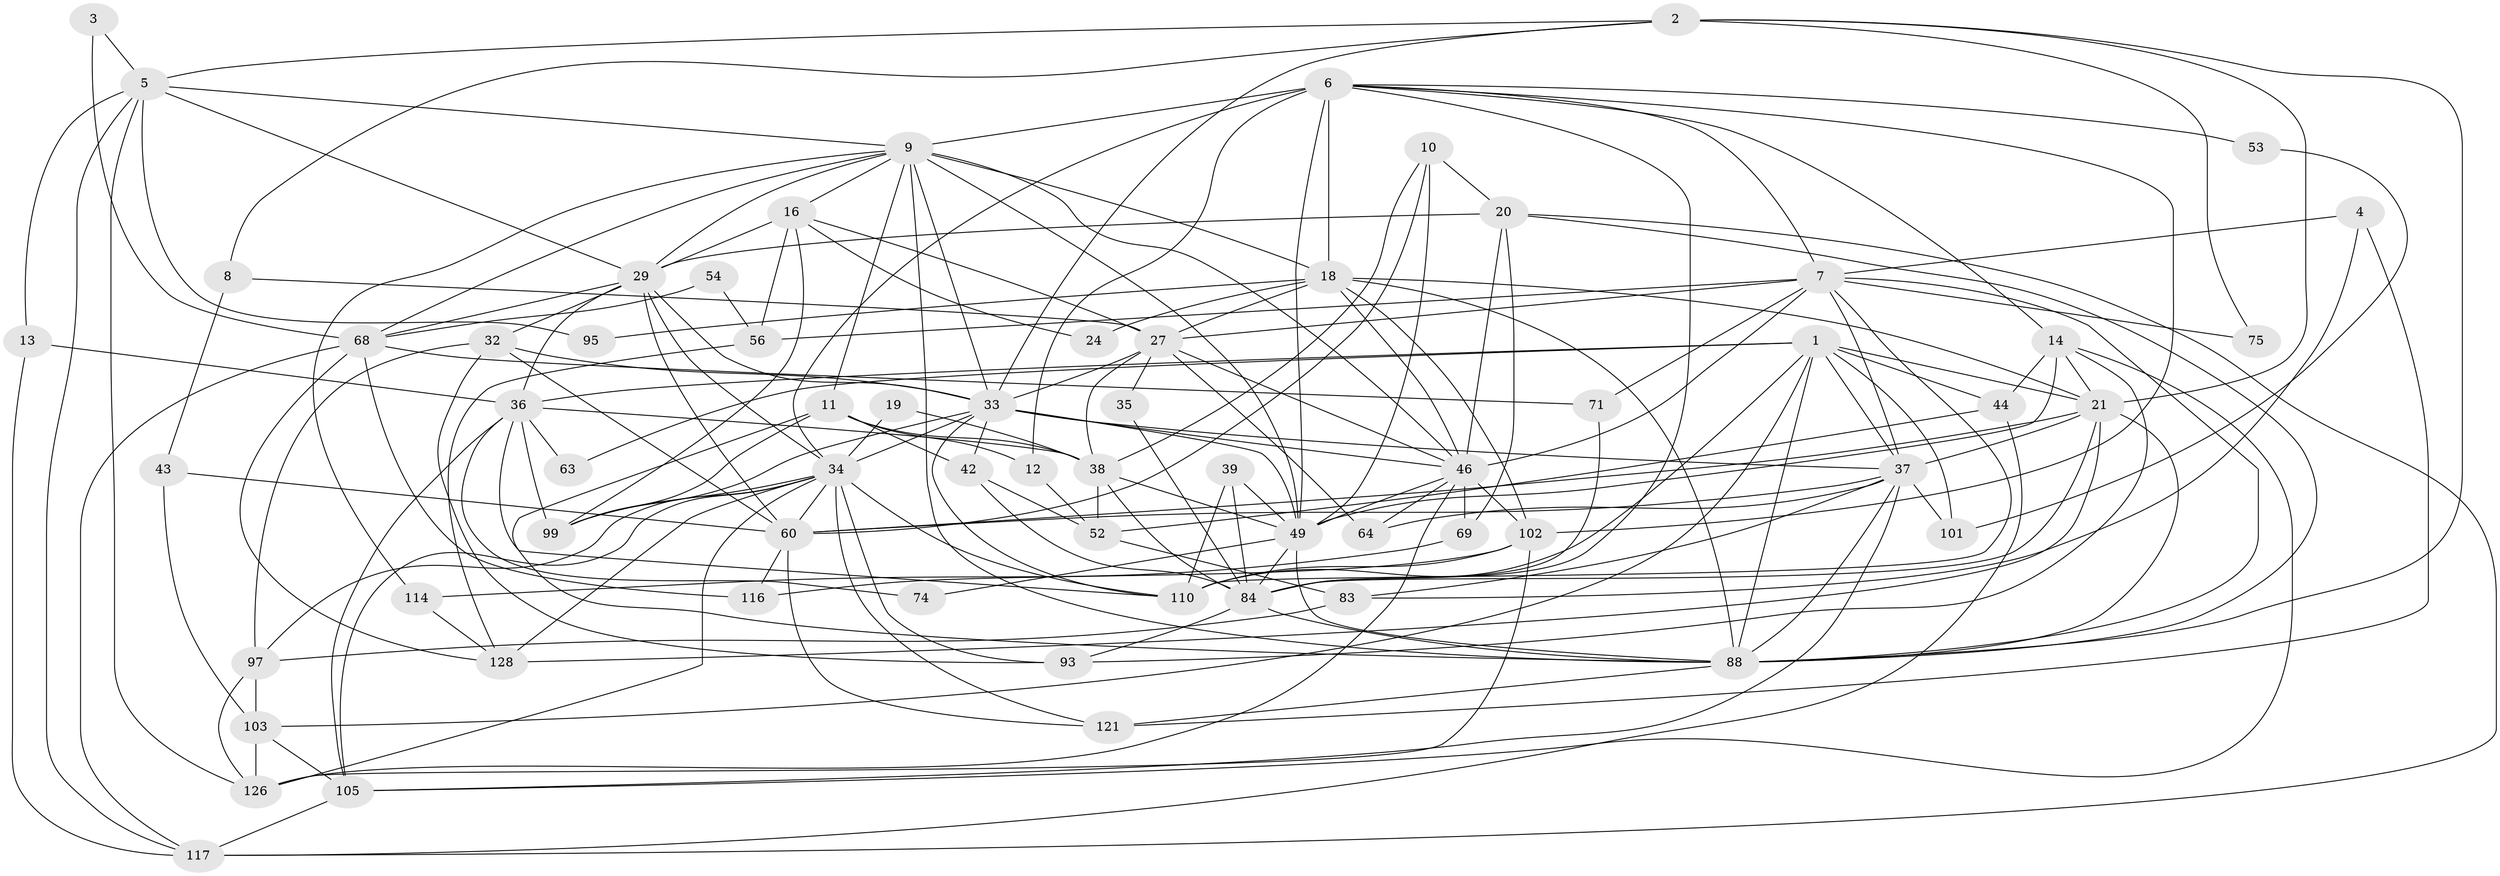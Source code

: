 // original degree distribution, {3: 0.24427480916030533, 4: 0.2595419847328244, 2: 0.17557251908396945, 5: 0.16030534351145037, 6: 0.0916030534351145, 7: 0.03816793893129771, 8: 0.022900763358778626, 10: 0.007633587786259542}
// Generated by graph-tools (version 1.1) at 2025/14/03/09/25 04:14:51]
// undirected, 65 vertices, 187 edges
graph export_dot {
graph [start="1"]
  node [color=gray90,style=filled];
  1 [super="+51"];
  2 [super="+15"];
  3;
  4;
  5 [super="+26+92+118"];
  6 [super="+55+28"];
  7 [super="+30"];
  8;
  9 [super="+23+25"];
  10;
  11 [super="+17"];
  12;
  13;
  14 [super="+40"];
  16 [super="+41+78"];
  18 [super="+62"];
  19;
  20;
  21 [super="+22"];
  24;
  27 [super="+80+59"];
  29 [super="+100"];
  32 [super="+61+65"];
  33 [super="+58+112"];
  34 [super="+67+81"];
  35;
  36 [super="+91+104"];
  37 [super="+76"];
  38 [super="+48"];
  39;
  42 [super="+109"];
  43;
  44 [super="+47"];
  46 [super="+131+79"];
  49 [super="+50+66"];
  52 [super="+115"];
  53;
  54;
  56;
  60 [super="+72"];
  63;
  64 [super="+129"];
  68 [super="+120+130"];
  69;
  71;
  74;
  75;
  83;
  84 [super="+113+106"];
  88 [super="+90"];
  93;
  95;
  97;
  99;
  101;
  102 [super="+111"];
  103 [super="+119"];
  105;
  110;
  114;
  116;
  117 [super="+125"];
  121;
  126 [super="+127"];
  128;
  1 -- 21;
  1 -- 36;
  1 -- 101;
  1 -- 110;
  1 -- 88;
  1 -- 63;
  1 -- 44;
  1 -- 37;
  1 -- 103;
  2 -- 88;
  2 -- 21;
  2 -- 75;
  2 -- 8;
  2 -- 33;
  2 -- 5;
  3 -- 68;
  3 -- 5;
  4 -- 121;
  4 -- 83;
  4 -- 7;
  5 -- 95;
  5 -- 29;
  5 -- 13;
  5 -- 126 [weight=2];
  5 -- 117;
  5 -- 9 [weight=2];
  6 -- 12;
  6 -- 18;
  6 -- 9 [weight=2];
  6 -- 14;
  6 -- 53;
  6 -- 7;
  6 -- 49;
  6 -- 102;
  6 -- 34;
  6 -- 84;
  7 -- 71;
  7 -- 75;
  7 -- 110;
  7 -- 56;
  7 -- 88;
  7 -- 37;
  7 -- 46;
  7 -- 27;
  8 -- 43;
  8 -- 27;
  9 -- 68;
  9 -- 18;
  9 -- 46 [weight=2];
  9 -- 33;
  9 -- 11;
  9 -- 114;
  9 -- 88;
  9 -- 29;
  9 -- 16;
  9 -- 49;
  10 -- 20;
  10 -- 60;
  10 -- 38;
  10 -- 49;
  11 -- 99;
  11 -- 12;
  11 -- 38;
  11 -- 88;
  11 -- 42;
  12 -- 52;
  13 -- 117;
  13 -- 36;
  14 -- 44;
  14 -- 49;
  14 -- 105;
  14 -- 93;
  14 -- 21;
  16 -- 56;
  16 -- 99;
  16 -- 24;
  16 -- 27;
  16 -- 29;
  18 -- 27;
  18 -- 24;
  18 -- 95;
  18 -- 88;
  18 -- 21;
  18 -- 102;
  18 -- 46;
  19 -- 38;
  19 -- 34;
  20 -- 46;
  20 -- 69;
  20 -- 117;
  20 -- 88;
  20 -- 29;
  21 -- 128;
  21 -- 37;
  21 -- 88;
  21 -- 60 [weight=3];
  21 -- 84;
  27 -- 35;
  27 -- 38;
  27 -- 33;
  27 -- 64;
  27 -- 46;
  29 -- 68;
  29 -- 36;
  29 -- 32;
  29 -- 33;
  29 -- 34;
  29 -- 60;
  32 -- 97;
  32 -- 93;
  32 -- 60;
  32 -- 33;
  33 -- 110;
  33 -- 37;
  33 -- 46 [weight=2];
  33 -- 42;
  33 -- 34;
  33 -- 99;
  33 -- 49;
  34 -- 97;
  34 -- 105;
  34 -- 121;
  34 -- 60;
  34 -- 93;
  34 -- 126;
  34 -- 128;
  34 -- 99;
  34 -- 110;
  35 -- 84;
  36 -- 105;
  36 -- 63;
  36 -- 74;
  36 -- 99;
  36 -- 110;
  36 -- 38;
  37 -- 105;
  37 -- 64;
  37 -- 101;
  37 -- 83;
  37 -- 88;
  37 -- 60;
  38 -- 52;
  38 -- 49 [weight=2];
  38 -- 84;
  39 -- 110;
  39 -- 49;
  39 -- 84;
  42 -- 52;
  42 -- 84;
  43 -- 60;
  43 -- 103;
  44 -- 117;
  44 -- 52;
  46 -- 69;
  46 -- 102;
  46 -- 64;
  46 -- 49;
  46 -- 126;
  49 -- 84;
  49 -- 88;
  49 -- 74;
  52 -- 83;
  53 -- 101;
  54 -- 68;
  54 -- 56;
  56 -- 128;
  60 -- 116;
  60 -- 121;
  68 -- 71;
  68 -- 117;
  68 -- 128;
  68 -- 116;
  69 -- 114;
  71 -- 84;
  83 -- 97;
  84 -- 93;
  84 -- 88;
  88 -- 121;
  97 -- 103;
  97 -- 126;
  102 -- 116;
  102 -- 126;
  102 -- 110;
  103 -- 105;
  103 -- 126;
  105 -- 117;
  114 -- 128;
}
